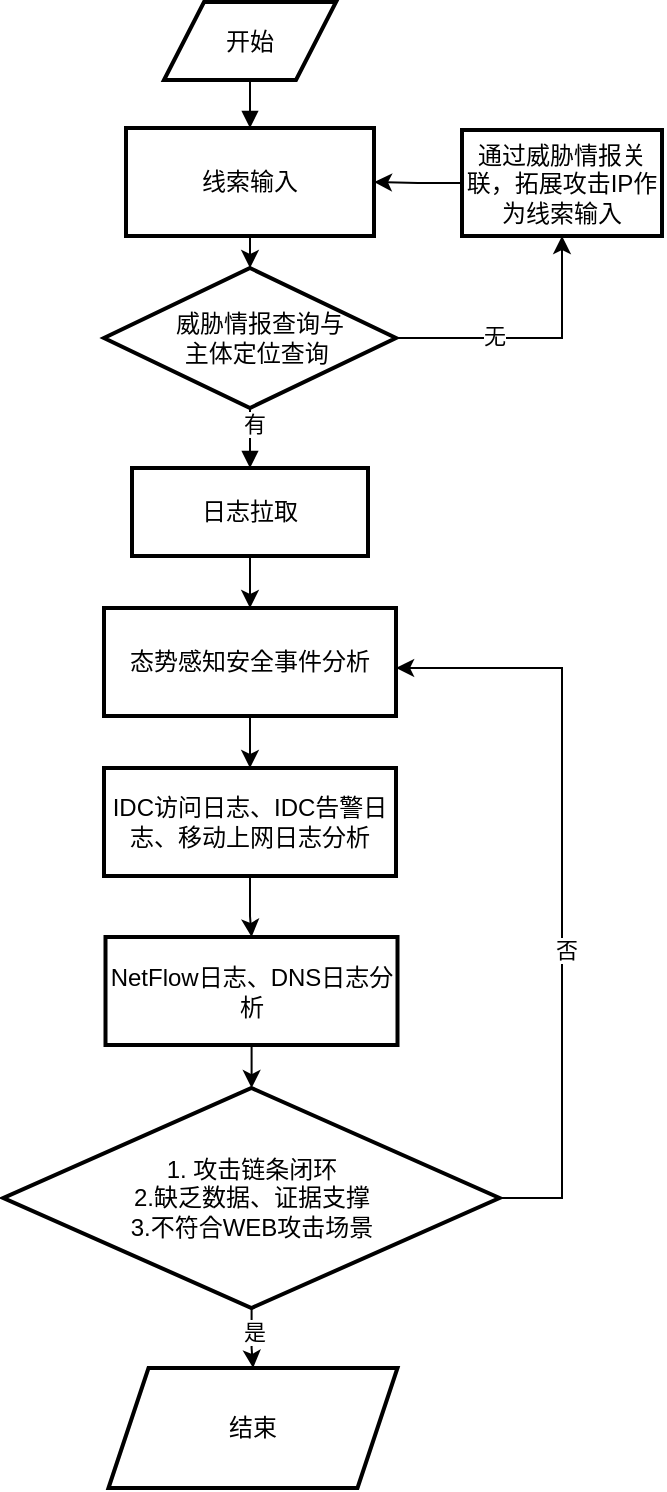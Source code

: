 <mxfile version="28.1.0">
  <diagram name="第 1 页" id="SuMi7iQFlFX31R_0_CBO">
    <mxGraphModel dx="1280" dy="820" grid="0" gridSize="10" guides="1" tooltips="1" connect="1" arrows="1" fold="1" page="1" pageScale="1" pageWidth="827" pageHeight="1169" math="0" shadow="0">
      <root>
        <mxCell id="0" />
        <mxCell id="1" parent="0" />
        <mxCell id="7QFVc1M22S6kc5yngTEV-83" value="开始" style="shape=parallelogram;perimeter=parallelogramPerimeter;fixedSize=1;strokeWidth=2;whiteSpace=wrap;" vertex="1" parent="1">
          <mxGeometry x="161" y="117" width="86" height="39" as="geometry" />
        </mxCell>
        <mxCell id="7QFVc1M22S6kc5yngTEV-103" value="" style="edgeStyle=orthogonalEdgeStyle;rounded=0;orthogonalLoop=1;jettySize=auto;html=1;exitX=0.5;exitY=1;exitDx=0;exitDy=0;entryX=0.5;entryY=0;entryDx=0;entryDy=0;" edge="1" parent="1" source="7QFVc1M22S6kc5yngTEV-84" target="7QFVc1M22S6kc5yngTEV-119">
          <mxGeometry relative="1" as="geometry">
            <mxPoint x="204" y="270" as="targetPoint" />
          </mxGeometry>
        </mxCell>
        <mxCell id="7QFVc1M22S6kc5yngTEV-84" value="线索输入" style="whiteSpace=wrap;strokeWidth=2;" vertex="1" parent="1">
          <mxGeometry x="142" y="180" width="124" height="54" as="geometry" />
        </mxCell>
        <mxCell id="7QFVc1M22S6kc5yngTEV-99" value="" style="edgeStyle=orthogonalEdgeStyle;rounded=0;orthogonalLoop=1;jettySize=auto;html=1;" edge="1" parent="1" source="7QFVc1M22S6kc5yngTEV-86" target="7QFVc1M22S6kc5yngTEV-87">
          <mxGeometry relative="1" as="geometry" />
        </mxCell>
        <mxCell id="7QFVc1M22S6kc5yngTEV-86" value="日志拉取" style="whiteSpace=wrap;strokeWidth=2;" vertex="1" parent="1">
          <mxGeometry x="145" y="350" width="118" height="44" as="geometry" />
        </mxCell>
        <mxCell id="7QFVc1M22S6kc5yngTEV-113" value="" style="edgeStyle=orthogonalEdgeStyle;rounded=0;orthogonalLoop=1;jettySize=auto;html=1;" edge="1" parent="1" source="7QFVc1M22S6kc5yngTEV-87" target="7QFVc1M22S6kc5yngTEV-112">
          <mxGeometry relative="1" as="geometry" />
        </mxCell>
        <mxCell id="7QFVc1M22S6kc5yngTEV-87" value="态势感知安全事件分析" style="whiteSpace=wrap;strokeWidth=2;" vertex="1" parent="1">
          <mxGeometry x="131" y="420" width="146" height="54" as="geometry" />
        </mxCell>
        <mxCell id="7QFVc1M22S6kc5yngTEV-106" style="edgeStyle=orthogonalEdgeStyle;rounded=0;orthogonalLoop=1;jettySize=auto;html=1;entryX=1;entryY=0.5;entryDx=0;entryDy=0;exitX=1;exitY=0.5;exitDx=0;exitDy=0;" edge="1" parent="1" source="7QFVc1M22S6kc5yngTEV-88">
          <mxGeometry relative="1" as="geometry">
            <mxPoint x="328.05" y="688" as="sourcePoint" />
            <mxPoint x="277.05" y="450.0" as="targetPoint" />
            <Array as="points">
              <mxPoint x="360" y="715" />
              <mxPoint x="360" y="450" />
            </Array>
          </mxGeometry>
        </mxCell>
        <mxCell id="7QFVc1M22S6kc5yngTEV-111" value="否" style="edgeLabel;html=1;align=center;verticalAlign=middle;resizable=0;points=[];" vertex="1" connectable="0" parent="7QFVc1M22S6kc5yngTEV-106">
          <mxGeometry x="-0.178" y="-2" relative="1" as="geometry">
            <mxPoint as="offset" />
          </mxGeometry>
        </mxCell>
        <mxCell id="7QFVc1M22S6kc5yngTEV-109" value="" style="edgeStyle=orthogonalEdgeStyle;rounded=0;orthogonalLoop=1;jettySize=auto;html=1;" edge="1" parent="1" source="7QFVc1M22S6kc5yngTEV-88" target="7QFVc1M22S6kc5yngTEV-89">
          <mxGeometry relative="1" as="geometry" />
        </mxCell>
        <mxCell id="7QFVc1M22S6kc5yngTEV-110" value="是" style="edgeLabel;html=1;align=center;verticalAlign=middle;resizable=0;points=[];" vertex="1" connectable="0" parent="7QFVc1M22S6kc5yngTEV-109">
          <mxGeometry x="-0.263" y="1" relative="1" as="geometry">
            <mxPoint as="offset" />
          </mxGeometry>
        </mxCell>
        <mxCell id="7QFVc1M22S6kc5yngTEV-88" value="1. 攻击链条闭环&#xa;2.缺乏数据、证据支撑&#xa;3.不符合WEB攻击场景" style="rhombus;strokeWidth=2;whiteSpace=wrap;" vertex="1" parent="1">
          <mxGeometry x="80.75" y="660" width="248" height="110" as="geometry" />
        </mxCell>
        <mxCell id="7QFVc1M22S6kc5yngTEV-89" value="结束" style="shape=parallelogram;perimeter=parallelogramPerimeter;fixedSize=1;strokeWidth=2;whiteSpace=wrap;" vertex="1" parent="1">
          <mxGeometry x="133.25" y="800" width="144.5" height="60" as="geometry" />
        </mxCell>
        <mxCell id="7QFVc1M22S6kc5yngTEV-90" value="" style="curved=1;startArrow=none;endArrow=block;exitX=0.5;exitY=1;entryX=0.5;entryY=0;rounded=0;exitDx=0;exitDy=0;" edge="1" parent="1" source="7QFVc1M22S6kc5yngTEV-83" target="7QFVc1M22S6kc5yngTEV-84">
          <mxGeometry relative="1" as="geometry">
            <Array as="points" />
            <mxPoint x="204" y="100" as="sourcePoint" />
          </mxGeometry>
        </mxCell>
        <mxCell id="7QFVc1M22S6kc5yngTEV-92" value="" style="curved=1;startArrow=none;endArrow=block;entryX=0.5;entryY=0;rounded=0;exitX=0.5;exitY=1;exitDx=0;exitDy=0;" edge="1" parent="1" source="7QFVc1M22S6kc5yngTEV-119" target="7QFVc1M22S6kc5yngTEV-86">
          <mxGeometry relative="1" as="geometry">
            <Array as="points" />
            <mxPoint x="204" y="318" as="sourcePoint" />
          </mxGeometry>
        </mxCell>
        <mxCell id="7QFVc1M22S6kc5yngTEV-124" value="有" style="edgeLabel;html=1;align=center;verticalAlign=middle;resizable=0;points=[];" vertex="1" connectable="0" parent="7QFVc1M22S6kc5yngTEV-92">
          <mxGeometry x="-0.458" y="2" relative="1" as="geometry">
            <mxPoint as="offset" />
          </mxGeometry>
        </mxCell>
        <mxCell id="7QFVc1M22S6kc5yngTEV-112" value="IDC访问日志、IDC告警日志、移动上网日志分析" style="whiteSpace=wrap;strokeWidth=2;" vertex="1" parent="1">
          <mxGeometry x="131" y="500" width="146" height="54" as="geometry" />
        </mxCell>
        <mxCell id="7QFVc1M22S6kc5yngTEV-116" value="" style="edgeStyle=orthogonalEdgeStyle;rounded=0;orthogonalLoop=1;jettySize=auto;html=1;exitX=0.5;exitY=1;exitDx=0;exitDy=0;" edge="1" parent="1" target="7QFVc1M22S6kc5yngTEV-117" source="7QFVc1M22S6kc5yngTEV-112">
          <mxGeometry relative="1" as="geometry">
            <mxPoint x="204" y="569" as="sourcePoint" />
          </mxGeometry>
        </mxCell>
        <mxCell id="7QFVc1M22S6kc5yngTEV-118" value="" style="edgeStyle=orthogonalEdgeStyle;rounded=0;orthogonalLoop=1;jettySize=auto;html=1;" edge="1" parent="1" source="7QFVc1M22S6kc5yngTEV-117" target="7QFVc1M22S6kc5yngTEV-88">
          <mxGeometry relative="1" as="geometry" />
        </mxCell>
        <mxCell id="7QFVc1M22S6kc5yngTEV-117" value="NetFlow日志、DNS日志分析" style="whiteSpace=wrap;strokeWidth=2;fontStyle=0" vertex="1" parent="1">
          <mxGeometry x="131.75" y="584.5" width="146" height="54" as="geometry" />
        </mxCell>
        <mxCell id="7QFVc1M22S6kc5yngTEV-122" style="edgeStyle=orthogonalEdgeStyle;rounded=0;orthogonalLoop=1;jettySize=auto;html=1;entryX=0.5;entryY=1;entryDx=0;entryDy=0;" edge="1" parent="1" source="7QFVc1M22S6kc5yngTEV-119" target="7QFVc1M22S6kc5yngTEV-121">
          <mxGeometry relative="1" as="geometry" />
        </mxCell>
        <mxCell id="7QFVc1M22S6kc5yngTEV-123" value="无" style="edgeLabel;html=1;align=center;verticalAlign=middle;resizable=0;points=[];" vertex="1" connectable="0" parent="7QFVc1M22S6kc5yngTEV-122">
          <mxGeometry x="-0.265" y="1" relative="1" as="geometry">
            <mxPoint as="offset" />
          </mxGeometry>
        </mxCell>
        <mxCell id="7QFVc1M22S6kc5yngTEV-119" value="&amp;nbsp; &amp;nbsp;威胁情报查询与&lt;div&gt;&amp;nbsp; 主体定位查询&lt;/div&gt;" style="rhombus;whiteSpace=wrap;html=1;strokeWidth=2;" vertex="1" parent="1">
          <mxGeometry x="131" y="250" width="146" height="70" as="geometry" />
        </mxCell>
        <mxCell id="7QFVc1M22S6kc5yngTEV-126" value="" style="edgeStyle=orthogonalEdgeStyle;rounded=0;orthogonalLoop=1;jettySize=auto;html=1;" edge="1" parent="1" source="7QFVc1M22S6kc5yngTEV-121" target="7QFVc1M22S6kc5yngTEV-84">
          <mxGeometry relative="1" as="geometry" />
        </mxCell>
        <mxCell id="7QFVc1M22S6kc5yngTEV-121" value="通过威胁情报关联，拓展攻击IP作为线索输入" style="rounded=0;whiteSpace=wrap;html=1;strokeWidth=2;" vertex="1" parent="1">
          <mxGeometry x="310" y="181" width="100" height="53" as="geometry" />
        </mxCell>
      </root>
    </mxGraphModel>
  </diagram>
</mxfile>
